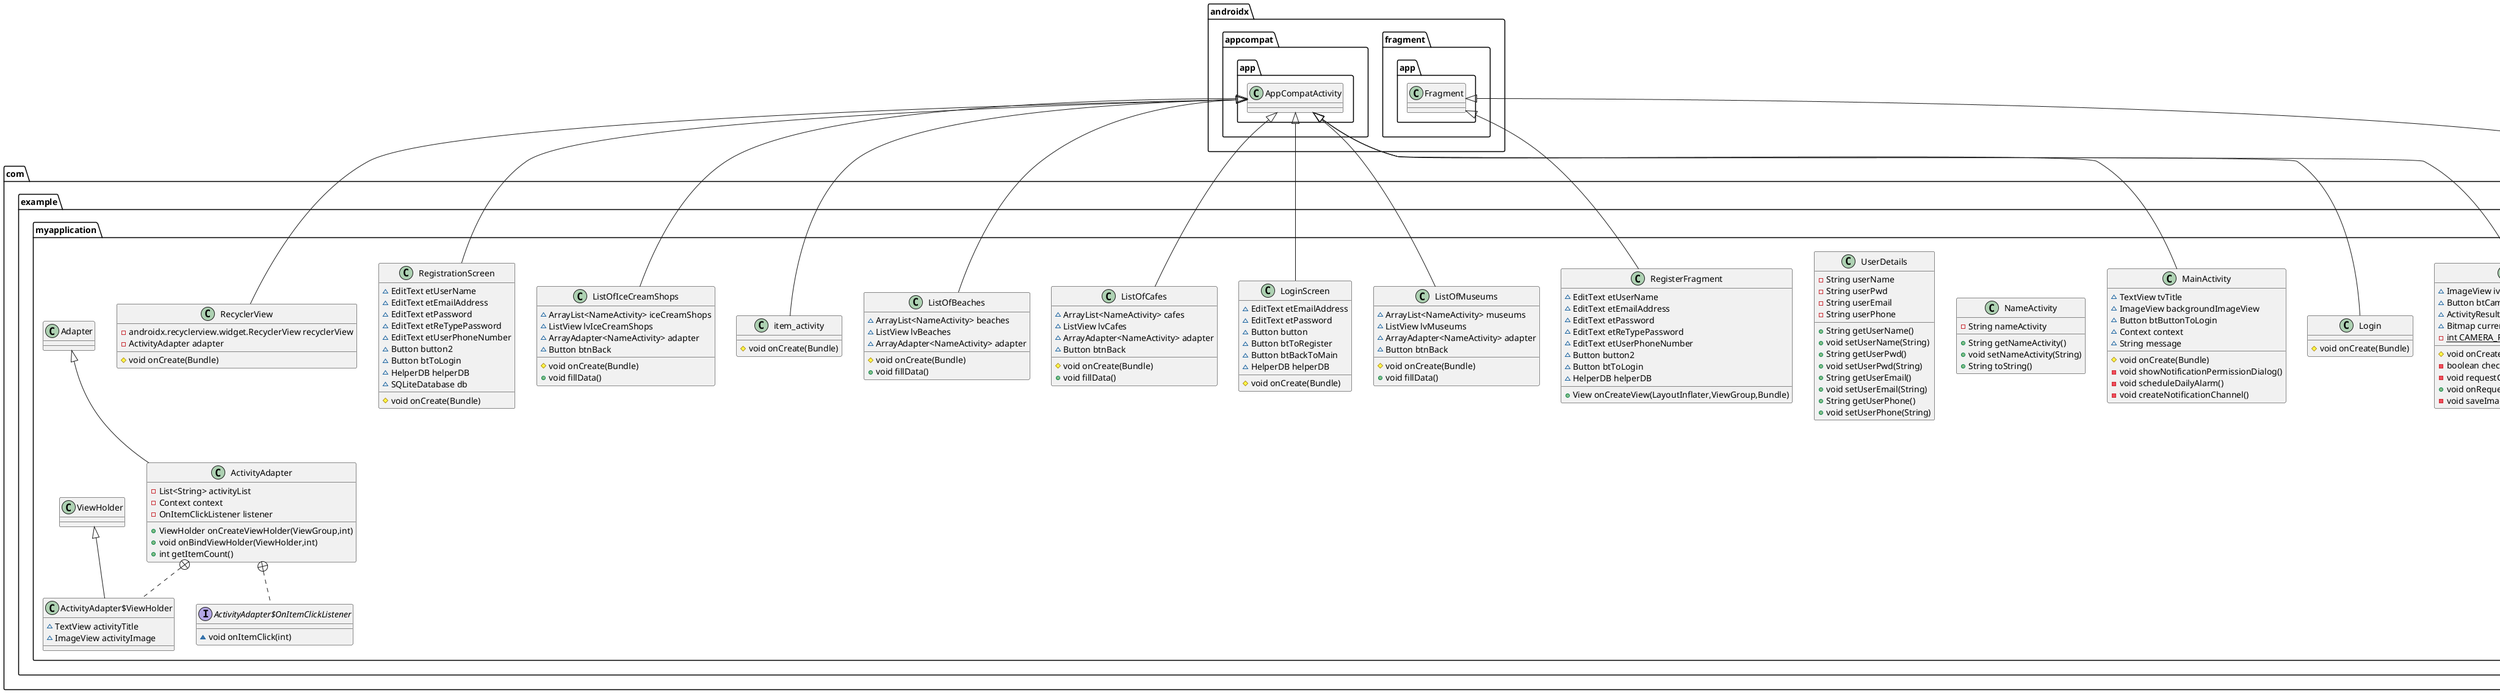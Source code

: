 @startuml
class com.example.myapplication.MainActivity {
~ TextView tvTitle
~ ImageView backgroundImageView
~ Button btButtonToLogin
~ Context context
~ String message
# void onCreate(Bundle)
- void showNotificationPermissionDialog()
- void scheduleDailyAlarm()
- void createNotificationChannel()
}


class com.example.myapplication.ListOfIceCreamShops {
~ ArrayList<NameActivity> iceCreamShops
~ ListView lvIceCreamShops
~ ArrayAdapter<NameActivity> adapter
~ Button btnBack
# void onCreate(Bundle)
+ void fillData()
}


class com.example.myapplication.RegistrationScreen {
~ EditText etUserName
~ EditText etEmailAddress
~ EditText etPassword
~ EditText etReTypePassword
~ EditText etUserPhoneNumber
~ Button button2
~ Button btToLogin
~ HelperDB helperDB
~ SQLiteDatabase db
# void onCreate(Bundle)
}


class com.example.myapplication.RecyclerView {
- androidx.recyclerview.widget.RecyclerView recyclerView
- ActivityAdapter adapter
# void onCreate(Bundle)
}


class com.example.myapplication.ListOfMuseums {
~ ArrayList<NameActivity> museums
~ ListView lvMuseums
~ ArrayAdapter<NameActivity> adapter
~ Button btnBack
# void onCreate(Bundle)
+ void fillData()
}


class com.example.myapplication.LoginScreen {
~ EditText etEmailAddress
~ EditText etPassword
~ Button button
~ Button btToRegister
~ Button btBackToMain
~ HelperDB helperDB
# void onCreate(Bundle)
}


class com.example.myapplication.NameActivity {
- String nameActivity
+ String getNameActivity()
+ void setNameActivity(String)
+ String toString()
}


class com.example.myapplication.UserDetails {
- String userName
- String userPwd
- String userEmail
- String userPhone
+ String getUserName()
+ void setUserName(String)
+ String getUserPwd()
+ void setUserPwd(String)
+ String getUserEmail()
+ void setUserEmail(String)
+ String getUserPhone()
+ void setUserPhone(String)
}


class com.example.myapplication.ListOfCafes {
~ ArrayList<NameActivity> cafes
~ ListView lvCafes
~ ArrayAdapter<NameActivity> adapter
~ Button btnBack
# void onCreate(Bundle)
+ void fillData()
}


class com.example.myapplication.RegisterFragment {
~ EditText etUserName
~ EditText etEmailAddress
~ EditText etPassword
~ EditText etReTypePassword
~ EditText etUserPhoneNumber
~ Button button2
~ Button btToLogin
~ HelperDB helperDB
+ View onCreateView(LayoutInflater,ViewGroup,Bundle)
}


class com.example.myapplication.item_activity {
# void onCreate(Bundle)
}

class com.example.myapplication.ActivityAdapter {
- List<String> activityList
- Context context
- OnItemClickListener listener
+ ViewHolder onCreateViewHolder(ViewGroup,int)
+ void onBindViewHolder(ViewHolder,int)
+ int getItemCount()
}


interface com.example.myapplication.ActivityAdapter$OnItemClickListener {
~ void onItemClick(int)
}

class com.example.myapplication.ActivityAdapter$ViewHolder {
~ TextView activityTitle
~ ImageView activityImage
}

class com.example.myapplication.ListOfBeaches {
~ ArrayList<NameActivity> beaches
~ ListView lvBeaches
~ ArrayAdapter<NameActivity> adapter
# void onCreate(Bundle)
+ void fillData()
}


class com.example.myapplication.SuggestionScreen {
~ ImageView ivPhoto
~ Button btCamera
~ ActivityResultLauncher<Intent> arSmall
~ Bitmap currentBitmap
- {static} int CAMERA_PERMISSION_CODE
# void onCreate(Bundle)
- boolean checkCameraPermission()
- void requestCameraPermission()
+ void onRequestPermissionsResult(int,String[],int[])
- void saveImageToGallery(Bitmap)
}


class com.example.myapplication.LoginFragment {
~ EditText etEmailAddress
~ EditText etPassword
~ Button button
~ Button btToRegister
~ Button btBackToMain
~ HelperDB helperDB
+ View onCreateView(LayoutInflater,ViewGroup,Bundle)
}


class com.example.myapplication.HelperDB {
+ {static} String DB_FILE
+ {static} String USERS_TABLE
+ {static} String USER_NAME
+ {static} String USER_PWD
+ {static} String USER_EMAIL
+ {static} String USER_PHONE
+ {static} int DATABASE_VERSION
- Context context
+ void onCreate(SQLiteDatabase)
+ void onUpgrade(SQLiteDatabase,int,int)
+ void insertUser(String,String,String,String)
+ UserDetails getUserByEmail(String)
+ void fetchData()
}


class com.example.myapplication.Login {
# void onCreate(Bundle)
}

class com.example.myapplication.ScheduleBroadCastReceiver {
+ void onReceive(Context,Intent)
}



androidx.appcompat.app.AppCompatActivity <|-- com.example.myapplication.MainActivity
androidx.appcompat.app.AppCompatActivity <|-- com.example.myapplication.ListOfIceCreamShops
androidx.appcompat.app.AppCompatActivity <|-- com.example.myapplication.RegistrationScreen
androidx.appcompat.app.AppCompatActivity <|-- com.example.myapplication.RecyclerView
androidx.appcompat.app.AppCompatActivity <|-- com.example.myapplication.ListOfMuseums
androidx.appcompat.app.AppCompatActivity <|-- com.example.myapplication.LoginScreen
androidx.appcompat.app.AppCompatActivity <|-- com.example.myapplication.ListOfCafes
androidx.fragment.app.Fragment <|-- com.example.myapplication.RegisterFragment
androidx.appcompat.app.AppCompatActivity <|-- com.example.myapplication.item_activity
com.example.myapplication.Adapter <|-- com.example.myapplication.ActivityAdapter
com.example.myapplication.ActivityAdapter +.. com.example.myapplication.ActivityAdapter$OnItemClickListener
com.example.myapplication.ActivityAdapter +.. com.example.myapplication.ActivityAdapter$ViewHolder
com.example.myapplication.ViewHolder <|-- com.example.myapplication.ActivityAdapter$ViewHolder
androidx.appcompat.app.AppCompatActivity <|-- com.example.myapplication.ListOfBeaches
androidx.appcompat.app.AppCompatActivity <|-- com.example.myapplication.SuggestionScreen
androidx.fragment.app.Fragment <|-- com.example.myapplication.LoginFragment
android.database.sqlite.SQLiteOpenHelper <|-- com.example.myapplication.HelperDB
androidx.appcompat.app.AppCompatActivity <|-- com.example.myapplication.Login
android.content.BroadcastReceiver <|-- com.example.myapplication.ScheduleBroadCastReceiver
@enduml
